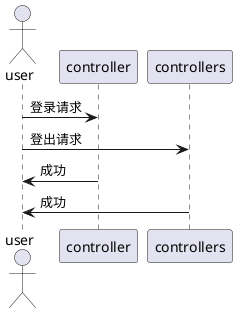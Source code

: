 @startuml

actor user
user -> controller:登录请求
user -> controllers:登出请求
controller->user:成功
controllers->user:成功

@enduml